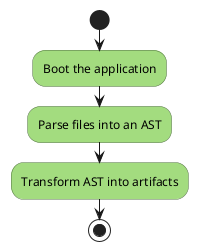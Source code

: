 @startuml
    skinparam activityBorderColor #516f42
    skinparam activityBackgroundColor #a3dc7f
    skinparam shadowing false

    start

    :Boot the application;

    :Parse files into an AST;

    :Transform AST into artifacts;

    stop
@enduml